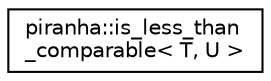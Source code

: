 digraph "Graphical Class Hierarchy"
{
  edge [fontname="Helvetica",fontsize="10",labelfontname="Helvetica",labelfontsize="10"];
  node [fontname="Helvetica",fontsize="10",shape=record];
  rankdir="LR";
  Node0 [label="piranha::is_less_than\l_comparable\< T, U \>",height=0.2,width=0.4,color="black", fillcolor="white", style="filled",URL="$classpiranha_1_1is__less__than__comparable.html",tooltip="Less-than-comparable type trait. "];
}
